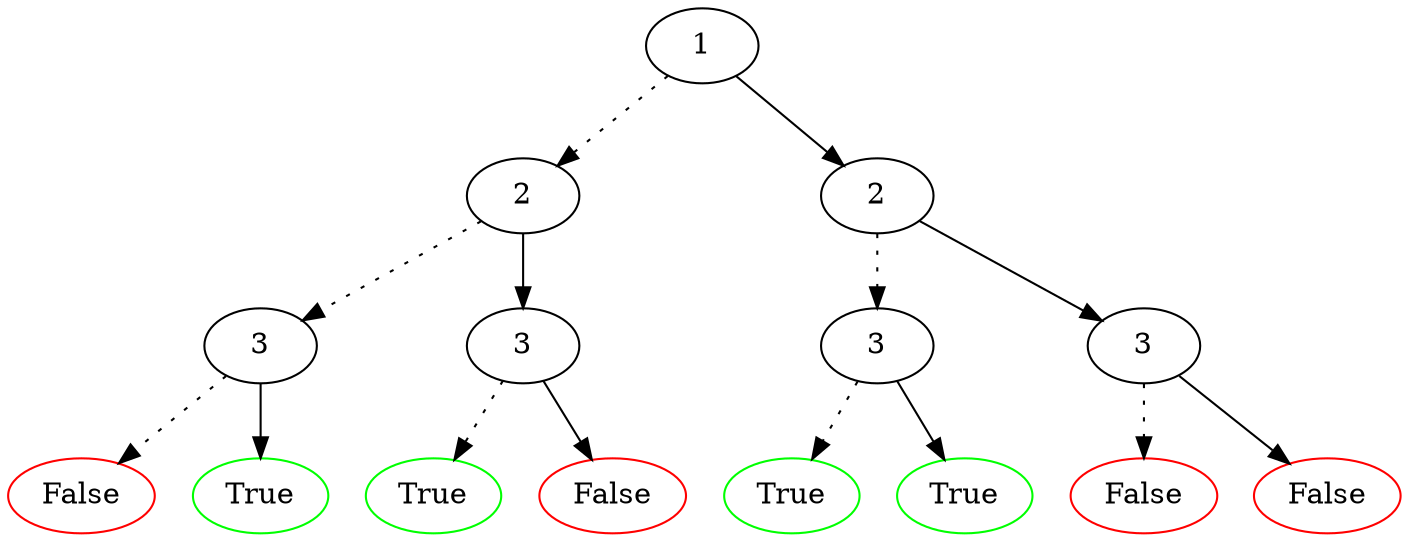 digraph  {
  1015002715760 [label = 1];
  1015002715760 -> 1015003122728 [style=dotted] 
  1015002715760 -> 1015003122712  
  1015003122728 [label = 2];
  1015003122728 -> 1015003122632 [style=dotted] 
  1015003122728 -> 1015003122616  
  1015003122632 [label = 3];
  1015003122632 -> 1015003122592 [style=dotted] 
  1015003122632 -> 1015003122584  
  1015003122592 [label = False, color = red] 
 1015003122584 [label = True, color = green] 
  1015003122616 [label = 3];
  1015003122616 -> 1015003122608 [style=dotted] 
  1015003122616 -> 1015003122600  
 1015003122608 [label = True, color = green] 
  1015003122600 [label = False, color = red] 
  1015003122712 [label = 2];
  1015003122712 -> 1015003122696 [style=dotted] 
  1015003122712 -> 1015003122680  
  1015003122696 [label = 3];
  1015003122696 -> 1015003122656 [style=dotted] 
  1015003122696 -> 1015003122648  
 1015003122656 [label = True, color = green] 
 1015003122648 [label = True, color = green] 
  1015003122680 [label = 3];
  1015003122680 -> 1015003122672 [style=dotted] 
  1015003122680 -> 1015003122664  
  1015003122672 [label = False, color = red] 
  1015003122664 [label = False, color = red] 
}

